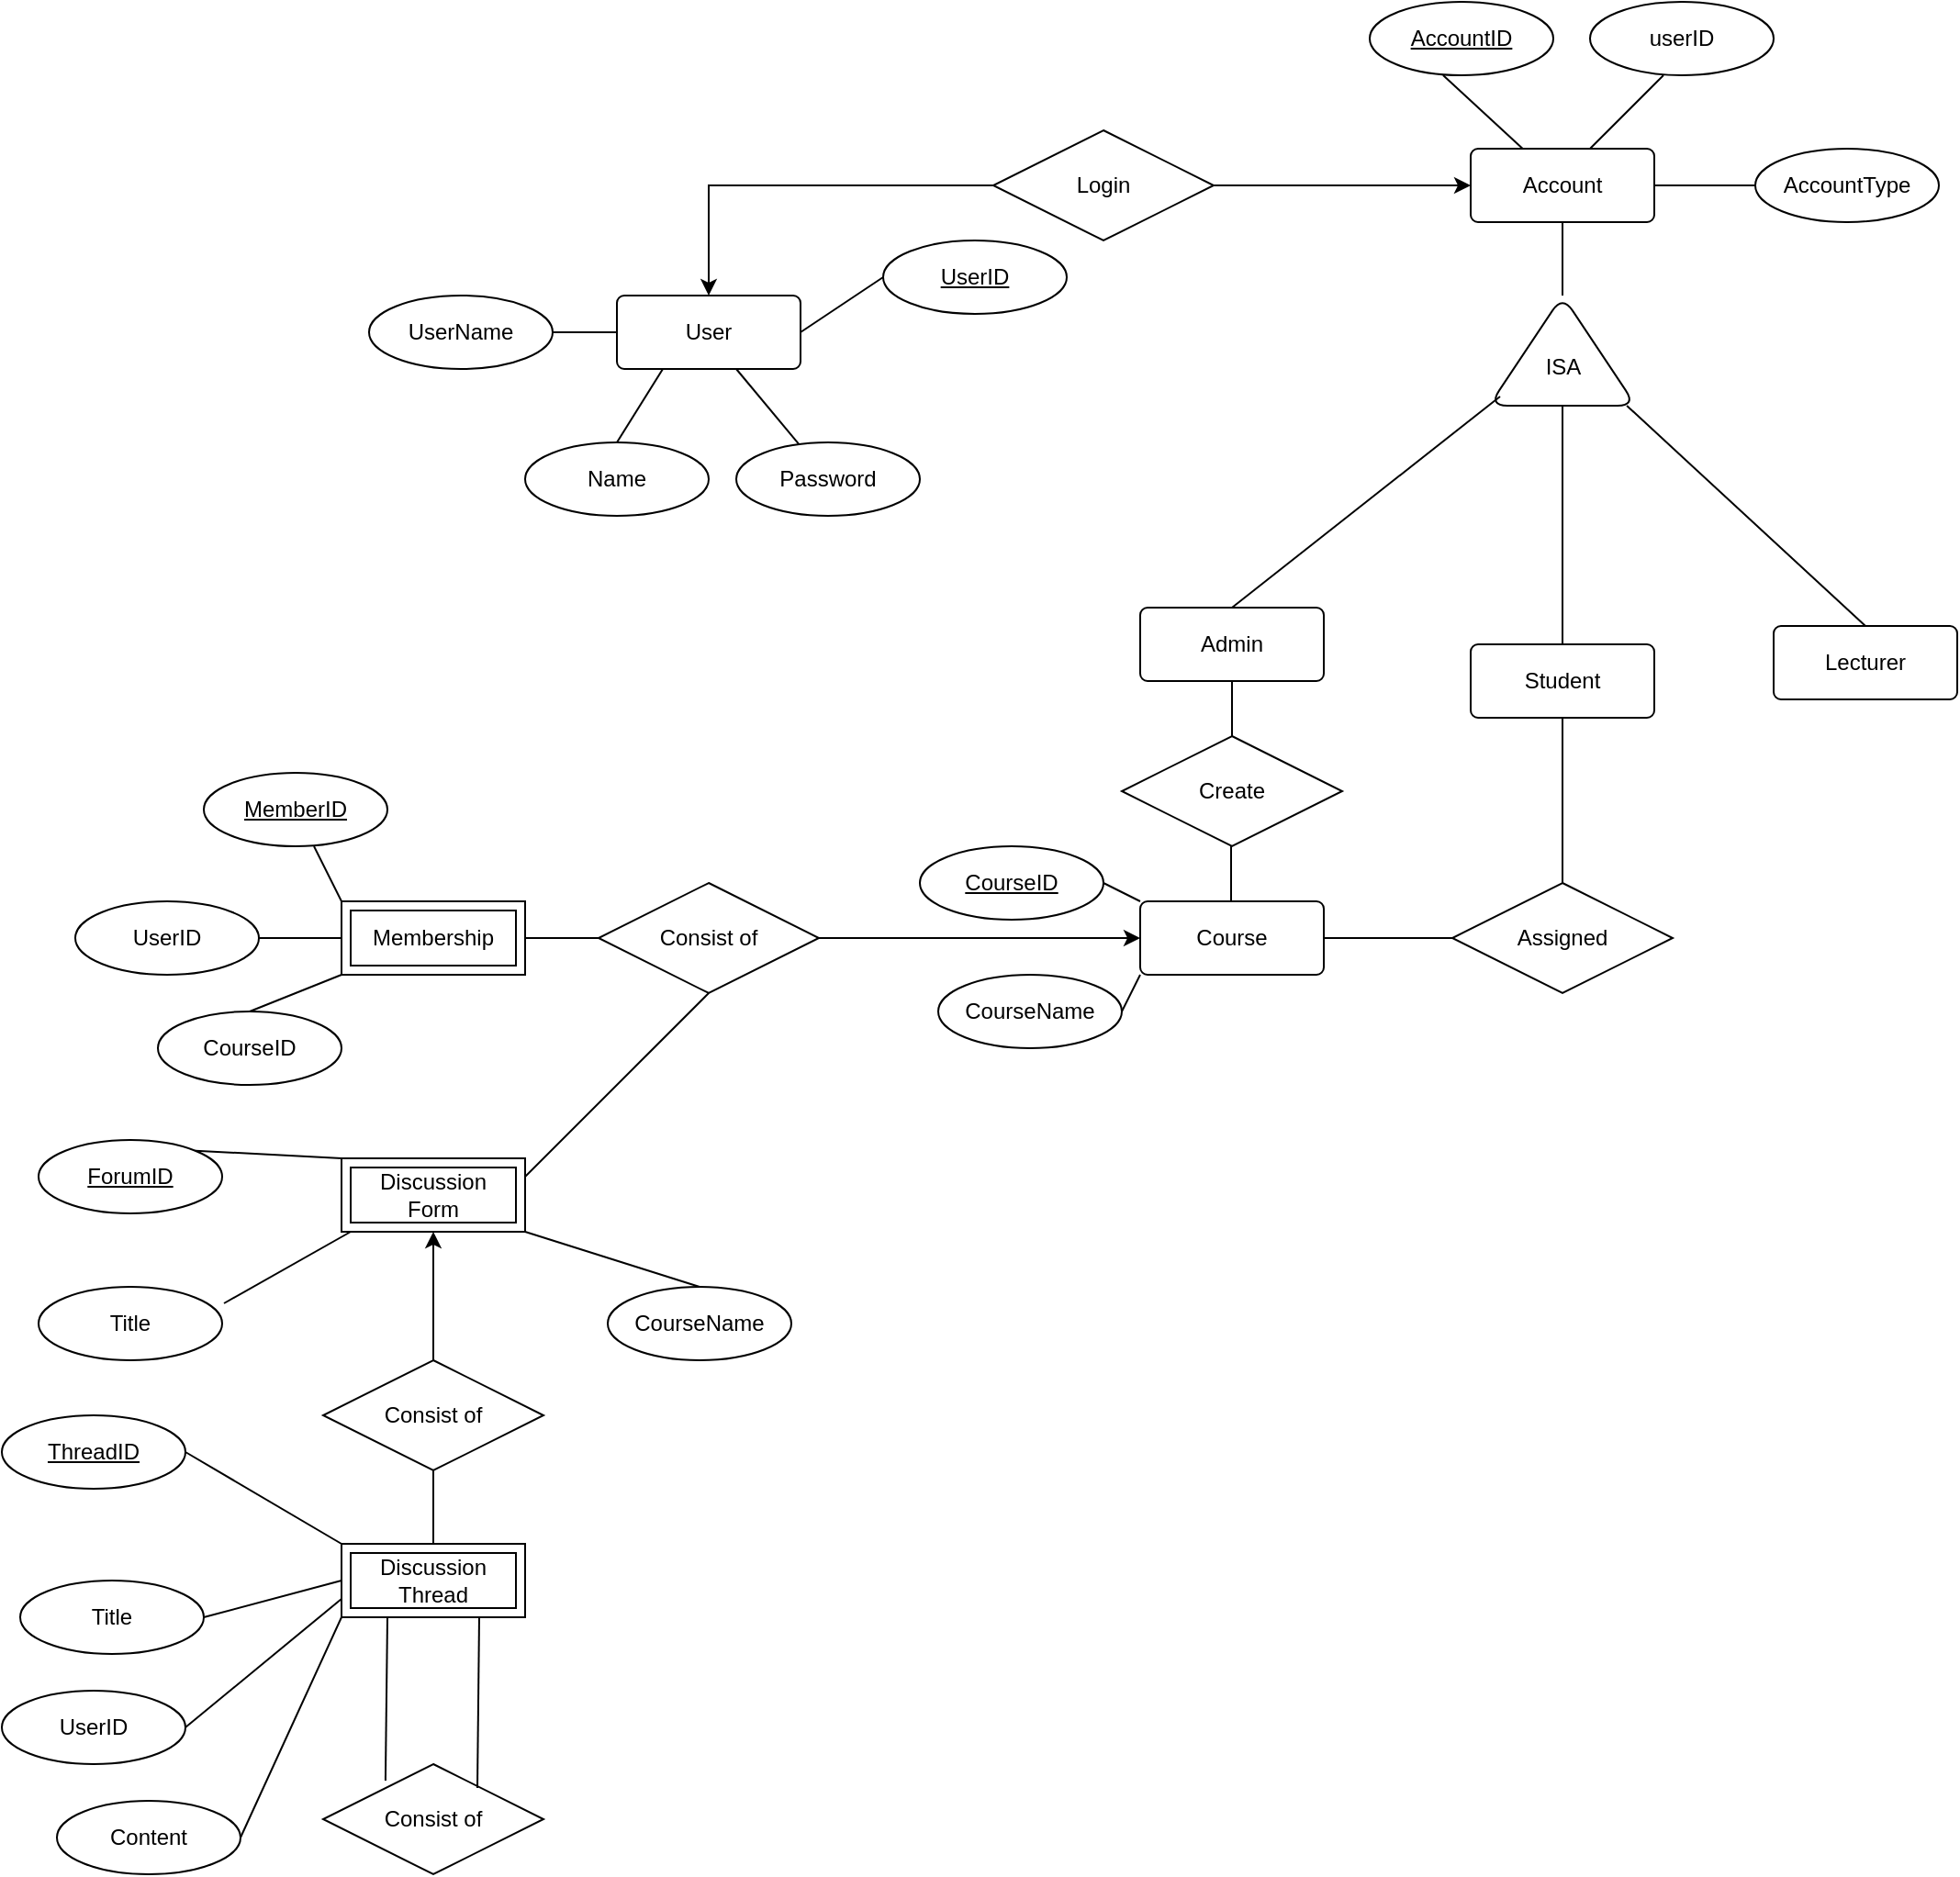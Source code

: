 <mxfile version="23.1.2" type="github">
  <diagram id="R2lEEEUBdFMjLlhIrx00" name="Page-1">
    <mxGraphModel dx="2284" dy="738" grid="1" gridSize="10" guides="1" tooltips="1" connect="1" arrows="1" fold="1" page="1" pageScale="1" pageWidth="850" pageHeight="1100" math="0" shadow="0" extFonts="Permanent Marker^https://fonts.googleapis.com/css?family=Permanent+Marker">
      <root>
        <mxCell id="0" />
        <mxCell id="1" parent="0" />
        <mxCell id="XEngpy67a5UAVmKo7XfR-1" value="Account" style="rounded=1;arcSize=10;whiteSpace=wrap;html=1;align=center;" vertex="1" parent="1">
          <mxGeometry x="430" y="110" width="100" height="40" as="geometry" />
        </mxCell>
        <mxCell id="XEngpy67a5UAVmKo7XfR-2" value="User" style="rounded=1;arcSize=10;whiteSpace=wrap;html=1;align=center;" vertex="1" parent="1">
          <mxGeometry x="-35" y="190" width="100" height="40" as="geometry" />
        </mxCell>
        <mxCell id="XEngpy67a5UAVmKo7XfR-3" value="&lt;u&gt;AccountID&lt;/u&gt;" style="ellipse;whiteSpace=wrap;html=1;align=center;" vertex="1" parent="1">
          <mxGeometry x="375" y="30" width="100" height="40" as="geometry" />
        </mxCell>
        <mxCell id="XEngpy67a5UAVmKo7XfR-8" value="" style="endArrow=none;html=1;rounded=0;" edge="1" parent="1" source="XEngpy67a5UAVmKo7XfR-1">
          <mxGeometry width="50" height="50" relative="1" as="geometry">
            <mxPoint x="365" y="120" as="sourcePoint" />
            <mxPoint x="415" y="70" as="targetPoint" />
          </mxGeometry>
        </mxCell>
        <mxCell id="XEngpy67a5UAVmKo7XfR-9" value="userID" style="ellipse;whiteSpace=wrap;html=1;align=center;" vertex="1" parent="1">
          <mxGeometry x="495" y="30" width="100" height="40" as="geometry" />
        </mxCell>
        <mxCell id="XEngpy67a5UAVmKo7XfR-10" value="" style="endArrow=none;html=1;rounded=0;" edge="1" parent="1">
          <mxGeometry width="50" height="50" relative="1" as="geometry">
            <mxPoint x="495" y="110" as="sourcePoint" />
            <mxPoint x="535" y="70" as="targetPoint" />
          </mxGeometry>
        </mxCell>
        <mxCell id="XEngpy67a5UAVmKo7XfR-11" value="AccountType" style="ellipse;whiteSpace=wrap;html=1;align=center;" vertex="1" parent="1">
          <mxGeometry x="585" y="110" width="100" height="40" as="geometry" />
        </mxCell>
        <mxCell id="XEngpy67a5UAVmKo7XfR-12" value="" style="endArrow=none;html=1;rounded=0;entryX=0;entryY=0.5;entryDx=0;entryDy=0;exitX=1;exitY=0.5;exitDx=0;exitDy=0;" edge="1" parent="1" source="XEngpy67a5UAVmKo7XfR-1" target="XEngpy67a5UAVmKo7XfR-11">
          <mxGeometry width="50" height="50" relative="1" as="geometry">
            <mxPoint x="535" y="130" as="sourcePoint" />
            <mxPoint x="555" y="80" as="targetPoint" />
          </mxGeometry>
        </mxCell>
        <mxCell id="XEngpy67a5UAVmKo7XfR-13" value="UserID" style="ellipse;whiteSpace=wrap;html=1;align=center;fontStyle=4;" vertex="1" parent="1">
          <mxGeometry x="110" y="160" width="100" height="40" as="geometry" />
        </mxCell>
        <mxCell id="XEngpy67a5UAVmKo7XfR-16" value="" style="endArrow=none;html=1;rounded=0;entryX=0;entryY=0.5;entryDx=0;entryDy=0;exitX=1;exitY=0.5;exitDx=0;exitDy=0;" edge="1" parent="1" source="XEngpy67a5UAVmKo7XfR-2" target="XEngpy67a5UAVmKo7XfR-13">
          <mxGeometry width="50" height="50" relative="1" as="geometry">
            <mxPoint x="40" y="130" as="sourcePoint" />
            <mxPoint x="90" y="80" as="targetPoint" />
          </mxGeometry>
        </mxCell>
        <mxCell id="XEngpy67a5UAVmKo7XfR-17" value="UserName" style="ellipse;whiteSpace=wrap;html=1;align=center;" vertex="1" parent="1">
          <mxGeometry x="-170" y="190" width="100" height="40" as="geometry" />
        </mxCell>
        <mxCell id="XEngpy67a5UAVmKo7XfR-18" value="Password" style="ellipse;whiteSpace=wrap;html=1;align=center;" vertex="1" parent="1">
          <mxGeometry x="30" y="270" width="100" height="40" as="geometry" />
        </mxCell>
        <mxCell id="XEngpy67a5UAVmKo7XfR-19" value="Name" style="ellipse;whiteSpace=wrap;html=1;align=center;" vertex="1" parent="1">
          <mxGeometry x="-85" y="270" width="100" height="40" as="geometry" />
        </mxCell>
        <mxCell id="XEngpy67a5UAVmKo7XfR-22" value="" style="endArrow=none;html=1;rounded=0;exitX=0.5;exitY=0;exitDx=0;exitDy=0;entryX=0.25;entryY=1;entryDx=0;entryDy=0;" edge="1" parent="1" source="XEngpy67a5UAVmKo7XfR-19" target="XEngpy67a5UAVmKo7XfR-2">
          <mxGeometry width="50" height="50" relative="1" as="geometry">
            <mxPoint x="-85" y="280" as="sourcePoint" />
            <mxPoint x="-35" y="230" as="targetPoint" />
          </mxGeometry>
        </mxCell>
        <mxCell id="XEngpy67a5UAVmKo7XfR-23" value="" style="endArrow=none;html=1;rounded=0;" edge="1" parent="1" source="XEngpy67a5UAVmKo7XfR-18">
          <mxGeometry width="50" height="50" relative="1" as="geometry">
            <mxPoint x="-20" y="280" as="sourcePoint" />
            <mxPoint x="30" y="230" as="targetPoint" />
          </mxGeometry>
        </mxCell>
        <mxCell id="XEngpy67a5UAVmKo7XfR-24" value="" style="endArrow=none;html=1;rounded=0;entryX=0;entryY=0.5;entryDx=0;entryDy=0;" edge="1" parent="1" target="XEngpy67a5UAVmKo7XfR-2">
          <mxGeometry width="50" height="50" relative="1" as="geometry">
            <mxPoint x="-70" y="210" as="sourcePoint" />
            <mxPoint x="-20" y="160" as="targetPoint" />
          </mxGeometry>
        </mxCell>
        <mxCell id="XEngpy67a5UAVmKo7XfR-27" style="edgeStyle=orthogonalEdgeStyle;rounded=0;orthogonalLoop=1;jettySize=auto;html=1;exitX=0;exitY=0.5;exitDx=0;exitDy=0;entryX=0.5;entryY=0;entryDx=0;entryDy=0;" edge="1" parent="1" source="XEngpy67a5UAVmKo7XfR-25" target="XEngpy67a5UAVmKo7XfR-2">
          <mxGeometry relative="1" as="geometry" />
        </mxCell>
        <mxCell id="XEngpy67a5UAVmKo7XfR-28" style="edgeStyle=orthogonalEdgeStyle;rounded=0;orthogonalLoop=1;jettySize=auto;html=1;exitX=1;exitY=0.5;exitDx=0;exitDy=0;entryX=0;entryY=0.5;entryDx=0;entryDy=0;" edge="1" parent="1" source="XEngpy67a5UAVmKo7XfR-25" target="XEngpy67a5UAVmKo7XfR-1">
          <mxGeometry relative="1" as="geometry" />
        </mxCell>
        <mxCell id="XEngpy67a5UAVmKo7XfR-25" value="Login" style="shape=rhombus;perimeter=rhombusPerimeter;whiteSpace=wrap;html=1;align=center;" vertex="1" parent="1">
          <mxGeometry x="170" y="100" width="120" height="60" as="geometry" />
        </mxCell>
        <mxCell id="XEngpy67a5UAVmKo7XfR-29" value="" style="triangle;whiteSpace=wrap;html=1;rotation=-90;rounded=1;align=center;" vertex="1" parent="1">
          <mxGeometry x="450" y="180" width="60" height="80" as="geometry" />
        </mxCell>
        <mxCell id="XEngpy67a5UAVmKo7XfR-30" value="ISA" style="text;html=1;align=center;verticalAlign=middle;resizable=0;points=[];autosize=1;strokeColor=none;fillColor=none;" vertex="1" parent="1">
          <mxGeometry x="460" y="214" width="40" height="30" as="geometry" />
        </mxCell>
        <mxCell id="XEngpy67a5UAVmKo7XfR-31" value="" style="endArrow=none;html=1;rounded=0;entryX=0.5;entryY=1;entryDx=0;entryDy=0;exitX=1;exitY=0.5;exitDx=0;exitDy=0;" edge="1" parent="1" source="XEngpy67a5UAVmKo7XfR-29" target="XEngpy67a5UAVmKo7XfR-1">
          <mxGeometry width="50" height="50" relative="1" as="geometry">
            <mxPoint x="455" y="200" as="sourcePoint" />
            <mxPoint x="505" y="150" as="targetPoint" />
            <Array as="points" />
          </mxGeometry>
        </mxCell>
        <mxCell id="XEngpy67a5UAVmKo7XfR-33" value="" style="endArrow=none;html=1;rounded=0;entryX=0.083;entryY=0.075;entryDx=0;entryDy=0;entryPerimeter=0;" edge="1" parent="1" target="XEngpy67a5UAVmKo7XfR-29">
          <mxGeometry width="50" height="50" relative="1" as="geometry">
            <mxPoint x="300" y="360" as="sourcePoint" />
            <mxPoint x="450" y="244" as="targetPoint" />
            <Array as="points" />
          </mxGeometry>
        </mxCell>
        <mxCell id="XEngpy67a5UAVmKo7XfR-34" value="" style="endArrow=none;html=1;rounded=0;entryX=0;entryY=0.5;entryDx=0;entryDy=0;" edge="1" parent="1" target="XEngpy67a5UAVmKo7XfR-29">
          <mxGeometry width="50" height="50" relative="1" as="geometry">
            <mxPoint x="480" y="380" as="sourcePoint" />
            <mxPoint x="456" y="255" as="targetPoint" />
            <Array as="points" />
          </mxGeometry>
        </mxCell>
        <mxCell id="XEngpy67a5UAVmKo7XfR-35" value="" style="endArrow=none;html=1;rounded=0;entryX=0;entryY=0.938;entryDx=0;entryDy=0;entryPerimeter=0;exitX=0.5;exitY=0;exitDx=0;exitDy=0;" edge="1" parent="1" source="XEngpy67a5UAVmKo7XfR-38" target="XEngpy67a5UAVmKo7XfR-29">
          <mxGeometry width="50" height="50" relative="1" as="geometry">
            <mxPoint x="640" y="350" as="sourcePoint" />
            <mxPoint x="490" y="260" as="targetPoint" />
            <Array as="points" />
          </mxGeometry>
        </mxCell>
        <mxCell id="XEngpy67a5UAVmKo7XfR-36" value="Admin" style="rounded=1;arcSize=10;whiteSpace=wrap;html=1;align=center;" vertex="1" parent="1">
          <mxGeometry x="250" y="360" width="100" height="40" as="geometry" />
        </mxCell>
        <mxCell id="XEngpy67a5UAVmKo7XfR-37" value="Student" style="rounded=1;arcSize=10;whiteSpace=wrap;html=1;align=center;" vertex="1" parent="1">
          <mxGeometry x="430" y="380" width="100" height="40" as="geometry" />
        </mxCell>
        <mxCell id="XEngpy67a5UAVmKo7XfR-38" value="Lecturer" style="rounded=1;arcSize=10;whiteSpace=wrap;html=1;align=center;" vertex="1" parent="1">
          <mxGeometry x="595" y="370" width="100" height="40" as="geometry" />
        </mxCell>
        <mxCell id="XEngpy67a5UAVmKo7XfR-42" value="Course" style="rounded=1;arcSize=10;whiteSpace=wrap;html=1;align=center;" vertex="1" parent="1">
          <mxGeometry x="250" y="520" width="100" height="40" as="geometry" />
        </mxCell>
        <mxCell id="XEngpy67a5UAVmKo7XfR-43" value="Create&lt;br&gt;" style="shape=rhombus;perimeter=rhombusPerimeter;whiteSpace=wrap;html=1;align=center;" vertex="1" parent="1">
          <mxGeometry x="240" y="430" width="120" height="60" as="geometry" />
        </mxCell>
        <mxCell id="XEngpy67a5UAVmKo7XfR-44" value="" style="endArrow=none;html=1;rounded=0;entryX=0.5;entryY=1;entryDx=0;entryDy=0;" edge="1" parent="1" source="XEngpy67a5UAVmKo7XfR-43" target="XEngpy67a5UAVmKo7XfR-36">
          <mxGeometry width="50" height="50" relative="1" as="geometry">
            <mxPoint x="500" y="410" as="sourcePoint" />
            <mxPoint x="550" y="360" as="targetPoint" />
          </mxGeometry>
        </mxCell>
        <mxCell id="XEngpy67a5UAVmKo7XfR-45" value="" style="endArrow=none;html=1;rounded=0;entryX=0.5;entryY=1;entryDx=0;entryDy=0;" edge="1" parent="1">
          <mxGeometry width="50" height="50" relative="1" as="geometry">
            <mxPoint x="299.5" y="520" as="sourcePoint" />
            <mxPoint x="299.5" y="490" as="targetPoint" />
            <Array as="points">
              <mxPoint x="299.5" y="500" />
            </Array>
          </mxGeometry>
        </mxCell>
        <mxCell id="XEngpy67a5UAVmKo7XfR-46" value="CourseID" style="ellipse;whiteSpace=wrap;html=1;align=center;fontStyle=4" vertex="1" parent="1">
          <mxGeometry x="130" y="490" width="100" height="40" as="geometry" />
        </mxCell>
        <mxCell id="XEngpy67a5UAVmKo7XfR-47" value="" style="endArrow=none;html=1;rounded=0;exitX=1;exitY=0.5;exitDx=0;exitDy=0;entryX=0;entryY=0;entryDx=0;entryDy=0;" edge="1" parent="1" source="XEngpy67a5UAVmKo7XfR-46" target="XEngpy67a5UAVmKo7XfR-42">
          <mxGeometry width="50" height="50" relative="1" as="geometry">
            <mxPoint x="500" y="410" as="sourcePoint" />
            <mxPoint x="430" y="620" as="targetPoint" />
          </mxGeometry>
        </mxCell>
        <mxCell id="XEngpy67a5UAVmKo7XfR-48" value="CourseName" style="ellipse;whiteSpace=wrap;html=1;align=center;" vertex="1" parent="1">
          <mxGeometry x="140" y="560" width="100" height="40" as="geometry" />
        </mxCell>
        <mxCell id="XEngpy67a5UAVmKo7XfR-49" value="" style="endArrow=none;html=1;rounded=0;exitX=1;exitY=0.5;exitDx=0;exitDy=0;" edge="1" parent="1" source="XEngpy67a5UAVmKo7XfR-48">
          <mxGeometry width="50" height="50" relative="1" as="geometry">
            <mxPoint x="200" y="610" as="sourcePoint" />
            <mxPoint x="250" y="560" as="targetPoint" />
          </mxGeometry>
        </mxCell>
        <mxCell id="XEngpy67a5UAVmKo7XfR-50" value="Assigned&lt;br&gt;" style="shape=rhombus;perimeter=rhombusPerimeter;whiteSpace=wrap;html=1;align=center;" vertex="1" parent="1">
          <mxGeometry x="420" y="510" width="120" height="60" as="geometry" />
        </mxCell>
        <mxCell id="XEngpy67a5UAVmKo7XfR-51" value="" style="endArrow=none;html=1;rounded=0;exitX=0.5;exitY=0;exitDx=0;exitDy=0;entryX=0.5;entryY=1;entryDx=0;entryDy=0;" edge="1" parent="1" source="XEngpy67a5UAVmKo7XfR-50" target="XEngpy67a5UAVmKo7XfR-37">
          <mxGeometry width="50" height="50" relative="1" as="geometry">
            <mxPoint x="440" y="470" as="sourcePoint" />
            <mxPoint x="490" y="420" as="targetPoint" />
          </mxGeometry>
        </mxCell>
        <mxCell id="XEngpy67a5UAVmKo7XfR-52" value="" style="endArrow=none;html=1;rounded=0;exitX=1;exitY=0.5;exitDx=0;exitDy=0;" edge="1" parent="1" source="XEngpy67a5UAVmKo7XfR-42">
          <mxGeometry width="50" height="50" relative="1" as="geometry">
            <mxPoint x="370" y="590" as="sourcePoint" />
            <mxPoint x="420" y="540" as="targetPoint" />
          </mxGeometry>
        </mxCell>
        <mxCell id="XEngpy67a5UAVmKo7XfR-53" value="Membership" style="shape=ext;margin=3;double=1;whiteSpace=wrap;html=1;align=center;" vertex="1" parent="1">
          <mxGeometry x="-185" y="520" width="100" height="40" as="geometry" />
        </mxCell>
        <mxCell id="XEngpy67a5UAVmKo7XfR-55" style="edgeStyle=orthogonalEdgeStyle;rounded=0;orthogonalLoop=1;jettySize=auto;html=1;exitX=1;exitY=0.5;exitDx=0;exitDy=0;entryX=0;entryY=0.5;entryDx=0;entryDy=0;" edge="1" parent="1" source="XEngpy67a5UAVmKo7XfR-54" target="XEngpy67a5UAVmKo7XfR-42">
          <mxGeometry relative="1" as="geometry" />
        </mxCell>
        <mxCell id="XEngpy67a5UAVmKo7XfR-54" value="Consist of&lt;br&gt;" style="shape=rhombus;perimeter=rhombusPerimeter;whiteSpace=wrap;html=1;align=center;" vertex="1" parent="1">
          <mxGeometry x="-45" y="510" width="120" height="60" as="geometry" />
        </mxCell>
        <mxCell id="XEngpy67a5UAVmKo7XfR-56" value="CourseID" style="ellipse;whiteSpace=wrap;html=1;align=center;" vertex="1" parent="1">
          <mxGeometry x="-285" y="580" width="100" height="40" as="geometry" />
        </mxCell>
        <mxCell id="XEngpy67a5UAVmKo7XfR-57" value="UserID" style="ellipse;whiteSpace=wrap;html=1;align=center;" vertex="1" parent="1">
          <mxGeometry x="-330" y="520" width="100" height="40" as="geometry" />
        </mxCell>
        <mxCell id="XEngpy67a5UAVmKo7XfR-58" value="MemberID" style="ellipse;whiteSpace=wrap;html=1;align=center;fontStyle=4;" vertex="1" parent="1">
          <mxGeometry x="-260" y="450" width="100" height="40" as="geometry" />
        </mxCell>
        <mxCell id="XEngpy67a5UAVmKo7XfR-59" value="" style="endArrow=none;html=1;rounded=0;exitX=0;exitY=0;exitDx=0;exitDy=0;" edge="1" parent="1" source="XEngpy67a5UAVmKo7XfR-53">
          <mxGeometry width="50" height="50" relative="1" as="geometry">
            <mxPoint x="-250" y="540" as="sourcePoint" />
            <mxPoint x="-200" y="490" as="targetPoint" />
          </mxGeometry>
        </mxCell>
        <mxCell id="XEngpy67a5UAVmKo7XfR-60" value="" style="endArrow=none;html=1;rounded=0;exitX=1;exitY=0.5;exitDx=0;exitDy=0;entryX=0;entryY=0.5;entryDx=0;entryDy=0;" edge="1" parent="1" source="XEngpy67a5UAVmKo7XfR-57" target="XEngpy67a5UAVmKo7XfR-53">
          <mxGeometry width="50" height="50" relative="1" as="geometry">
            <mxPoint x="-230" y="590" as="sourcePoint" />
            <mxPoint x="-190" y="540" as="targetPoint" />
          </mxGeometry>
        </mxCell>
        <mxCell id="XEngpy67a5UAVmKo7XfR-61" value="" style="endArrow=none;html=1;rounded=0;exitX=0.5;exitY=0;exitDx=0;exitDy=0;entryX=0;entryY=1;entryDx=0;entryDy=0;" edge="1" parent="1" source="XEngpy67a5UAVmKo7XfR-56" target="XEngpy67a5UAVmKo7XfR-53">
          <mxGeometry width="50" height="50" relative="1" as="geometry">
            <mxPoint x="-210" y="610" as="sourcePoint" />
            <mxPoint x="-160" y="560" as="targetPoint" />
          </mxGeometry>
        </mxCell>
        <mxCell id="XEngpy67a5UAVmKo7XfR-63" value="" style="endArrow=none;html=1;rounded=0;entryX=0;entryY=0.5;entryDx=0;entryDy=0;exitX=1;exitY=0.5;exitDx=0;exitDy=0;" edge="1" parent="1" source="XEngpy67a5UAVmKo7XfR-53" target="XEngpy67a5UAVmKo7XfR-54">
          <mxGeometry width="50" height="50" relative="1" as="geometry">
            <mxPoint x="-90" y="550" as="sourcePoint" />
            <mxPoint x="-40" y="500" as="targetPoint" />
          </mxGeometry>
        </mxCell>
        <mxCell id="XEngpy67a5UAVmKo7XfR-64" value="Discussion&lt;br&gt;Form" style="shape=ext;margin=3;double=1;whiteSpace=wrap;html=1;align=center;" vertex="1" parent="1">
          <mxGeometry x="-185" y="660" width="100" height="40" as="geometry" />
        </mxCell>
        <mxCell id="XEngpy67a5UAVmKo7XfR-65" value="ForumID&lt;br&gt;" style="ellipse;whiteSpace=wrap;html=1;align=center;fontStyle=4;" vertex="1" parent="1">
          <mxGeometry x="-350" y="650" width="100" height="40" as="geometry" />
        </mxCell>
        <mxCell id="XEngpy67a5UAVmKo7XfR-66" value="" style="endArrow=none;html=1;rounded=0;entryX=0;entryY=0;entryDx=0;entryDy=0;exitX=1;exitY=0;exitDx=0;exitDy=0;" edge="1" parent="1" source="XEngpy67a5UAVmKo7XfR-65" target="XEngpy67a5UAVmKo7XfR-64">
          <mxGeometry width="50" height="50" relative="1" as="geometry">
            <mxPoint x="-220" y="660" as="sourcePoint" />
            <mxPoint x="-170" y="610" as="targetPoint" />
          </mxGeometry>
        </mxCell>
        <mxCell id="XEngpy67a5UAVmKo7XfR-67" value="Title" style="ellipse;whiteSpace=wrap;html=1;align=center;" vertex="1" parent="1">
          <mxGeometry x="-350" y="730" width="100" height="40" as="geometry" />
        </mxCell>
        <mxCell id="XEngpy67a5UAVmKo7XfR-68" value="" style="endArrow=none;html=1;rounded=0;exitX=1.01;exitY=0.225;exitDx=0;exitDy=0;exitPerimeter=0;" edge="1" parent="1" source="XEngpy67a5UAVmKo7XfR-67">
          <mxGeometry width="50" height="50" relative="1" as="geometry">
            <mxPoint x="-230" y="750" as="sourcePoint" />
            <mxPoint x="-180" y="700" as="targetPoint" />
          </mxGeometry>
        </mxCell>
        <mxCell id="XEngpy67a5UAVmKo7XfR-69" value="" style="endArrow=none;html=1;rounded=0;exitX=1;exitY=0.25;exitDx=0;exitDy=0;entryX=0.5;entryY=1;entryDx=0;entryDy=0;" edge="1" parent="1" source="XEngpy67a5UAVmKo7XfR-64" target="XEngpy67a5UAVmKo7XfR-54">
          <mxGeometry width="50" height="50" relative="1" as="geometry">
            <mxPoint x="-30" y="620" as="sourcePoint" />
            <mxPoint x="20" y="570" as="targetPoint" />
          </mxGeometry>
        </mxCell>
        <mxCell id="XEngpy67a5UAVmKo7XfR-70" value="CourseName&lt;br&gt;" style="ellipse;whiteSpace=wrap;html=1;align=center;" vertex="1" parent="1">
          <mxGeometry x="-40" y="730" width="100" height="40" as="geometry" />
        </mxCell>
        <mxCell id="XEngpy67a5UAVmKo7XfR-71" value="" style="endArrow=none;html=1;rounded=0;entryX=1;entryY=1;entryDx=0;entryDy=0;exitX=0.5;exitY=0;exitDx=0;exitDy=0;" edge="1" parent="1" source="XEngpy67a5UAVmKo7XfR-70" target="XEngpy67a5UAVmKo7XfR-64">
          <mxGeometry width="50" height="50" relative="1" as="geometry">
            <mxPoint x="-70" y="740" as="sourcePoint" />
            <mxPoint x="-20" y="690" as="targetPoint" />
          </mxGeometry>
        </mxCell>
        <mxCell id="XEngpy67a5UAVmKo7XfR-72" value="Discussion Thread" style="shape=ext;margin=3;double=1;whiteSpace=wrap;html=1;align=center;" vertex="1" parent="1">
          <mxGeometry x="-185" y="870" width="100" height="40" as="geometry" />
        </mxCell>
        <mxCell id="XEngpy67a5UAVmKo7XfR-74" value="" style="edgeStyle=orthogonalEdgeStyle;rounded=0;orthogonalLoop=1;jettySize=auto;html=1;" edge="1" parent="1" source="XEngpy67a5UAVmKo7XfR-73" target="XEngpy67a5UAVmKo7XfR-64">
          <mxGeometry relative="1" as="geometry" />
        </mxCell>
        <mxCell id="XEngpy67a5UAVmKo7XfR-73" value="Consist of" style="shape=rhombus;perimeter=rhombusPerimeter;whiteSpace=wrap;html=1;align=center;" vertex="1" parent="1">
          <mxGeometry x="-195" y="770" width="120" height="60" as="geometry" />
        </mxCell>
        <mxCell id="XEngpy67a5UAVmKo7XfR-75" value="" style="endArrow=none;html=1;rounded=0;exitX=0.5;exitY=0;exitDx=0;exitDy=0;entryX=0.5;entryY=1;entryDx=0;entryDy=0;" edge="1" parent="1" source="XEngpy67a5UAVmKo7XfR-72" target="XEngpy67a5UAVmKo7XfR-73">
          <mxGeometry width="50" height="50" relative="1" as="geometry">
            <mxPoint x="-180" y="880" as="sourcePoint" />
            <mxPoint x="-130" y="830" as="targetPoint" />
          </mxGeometry>
        </mxCell>
        <mxCell id="XEngpy67a5UAVmKo7XfR-76" value="ThreadID" style="ellipse;whiteSpace=wrap;html=1;align=center;fontStyle=4;" vertex="1" parent="1">
          <mxGeometry x="-370" y="800" width="100" height="40" as="geometry" />
        </mxCell>
        <mxCell id="XEngpy67a5UAVmKo7XfR-77" value="Title&lt;br&gt;" style="ellipse;whiteSpace=wrap;html=1;align=center;" vertex="1" parent="1">
          <mxGeometry x="-360" y="890" width="100" height="40" as="geometry" />
        </mxCell>
        <mxCell id="XEngpy67a5UAVmKo7XfR-78" value="Content&lt;br&gt;" style="ellipse;whiteSpace=wrap;html=1;align=center;" vertex="1" parent="1">
          <mxGeometry x="-340" y="1010" width="100" height="40" as="geometry" />
        </mxCell>
        <mxCell id="XEngpy67a5UAVmKo7XfR-79" value="" style="endArrow=none;html=1;rounded=0;exitX=1;exitY=0.5;exitDx=0;exitDy=0;entryX=0;entryY=1;entryDx=0;entryDy=0;" edge="1" parent="1" source="XEngpy67a5UAVmKo7XfR-78" target="XEngpy67a5UAVmKo7XfR-72">
          <mxGeometry width="50" height="50" relative="1" as="geometry">
            <mxPoint x="-220" y="990" as="sourcePoint" />
            <mxPoint x="-170" y="940" as="targetPoint" />
          </mxGeometry>
        </mxCell>
        <mxCell id="XEngpy67a5UAVmKo7XfR-81" value="" style="endArrow=none;html=1;rounded=0;exitX=1;exitY=0.5;exitDx=0;exitDy=0;entryX=0;entryY=0.5;entryDx=0;entryDy=0;" edge="1" parent="1" source="XEngpy67a5UAVmKo7XfR-77" target="XEngpy67a5UAVmKo7XfR-72">
          <mxGeometry width="50" height="50" relative="1" as="geometry">
            <mxPoint x="-250" y="900" as="sourcePoint" />
            <mxPoint x="-210" y="870" as="targetPoint" />
          </mxGeometry>
        </mxCell>
        <mxCell id="XEngpy67a5UAVmKo7XfR-82" value="" style="endArrow=none;html=1;rounded=0;entryX=0;entryY=0;entryDx=0;entryDy=0;exitX=1;exitY=0.5;exitDx=0;exitDy=0;" edge="1" parent="1" source="XEngpy67a5UAVmKo7XfR-76" target="XEngpy67a5UAVmKo7XfR-72">
          <mxGeometry width="50" height="50" relative="1" as="geometry">
            <mxPoint x="-270" y="850" as="sourcePoint" />
            <mxPoint x="-220" y="800" as="targetPoint" />
          </mxGeometry>
        </mxCell>
        <mxCell id="XEngpy67a5UAVmKo7XfR-83" value="UserID" style="ellipse;whiteSpace=wrap;html=1;align=center;" vertex="1" parent="1">
          <mxGeometry x="-370" y="950" width="100" height="40" as="geometry" />
        </mxCell>
        <mxCell id="XEngpy67a5UAVmKo7XfR-85" value="" style="endArrow=none;html=1;rounded=0;exitX=1;exitY=0.5;exitDx=0;exitDy=0;entryX=0;entryY=0.75;entryDx=0;entryDy=0;" edge="1" parent="1" source="XEngpy67a5UAVmKo7XfR-83" target="XEngpy67a5UAVmKo7XfR-72">
          <mxGeometry width="50" height="50" relative="1" as="geometry">
            <mxPoint x="-270" y="970" as="sourcePoint" />
            <mxPoint x="-220" y="920" as="targetPoint" />
          </mxGeometry>
        </mxCell>
        <mxCell id="XEngpy67a5UAVmKo7XfR-86" value="Consist of" style="shape=rhombus;perimeter=rhombusPerimeter;whiteSpace=wrap;html=1;align=center;" vertex="1" parent="1">
          <mxGeometry x="-195" y="990" width="120" height="60" as="geometry" />
        </mxCell>
        <mxCell id="XEngpy67a5UAVmKo7XfR-87" value="" style="endArrow=none;html=1;rounded=0;entryX=0.25;entryY=1;entryDx=0;entryDy=0;exitX=0.283;exitY=0.15;exitDx=0;exitDy=0;exitPerimeter=0;" edge="1" parent="1" source="XEngpy67a5UAVmKo7XfR-86" target="XEngpy67a5UAVmKo7XfR-72">
          <mxGeometry width="50" height="50" relative="1" as="geometry">
            <mxPoint x="-170" y="990" as="sourcePoint" />
            <mxPoint x="-120" y="940" as="targetPoint" />
          </mxGeometry>
        </mxCell>
        <mxCell id="XEngpy67a5UAVmKo7XfR-88" value="" style="endArrow=none;html=1;rounded=0;entryX=0.75;entryY=1;entryDx=0;entryDy=0;exitX=0.7;exitY=0.217;exitDx=0;exitDy=0;exitPerimeter=0;" edge="1" parent="1" source="XEngpy67a5UAVmKo7XfR-86" target="XEngpy67a5UAVmKo7XfR-72">
          <mxGeometry width="50" height="50" relative="1" as="geometry">
            <mxPoint x="-120" y="1000" as="sourcePoint" />
            <mxPoint x="-70" y="950" as="targetPoint" />
          </mxGeometry>
        </mxCell>
      </root>
    </mxGraphModel>
  </diagram>
</mxfile>
